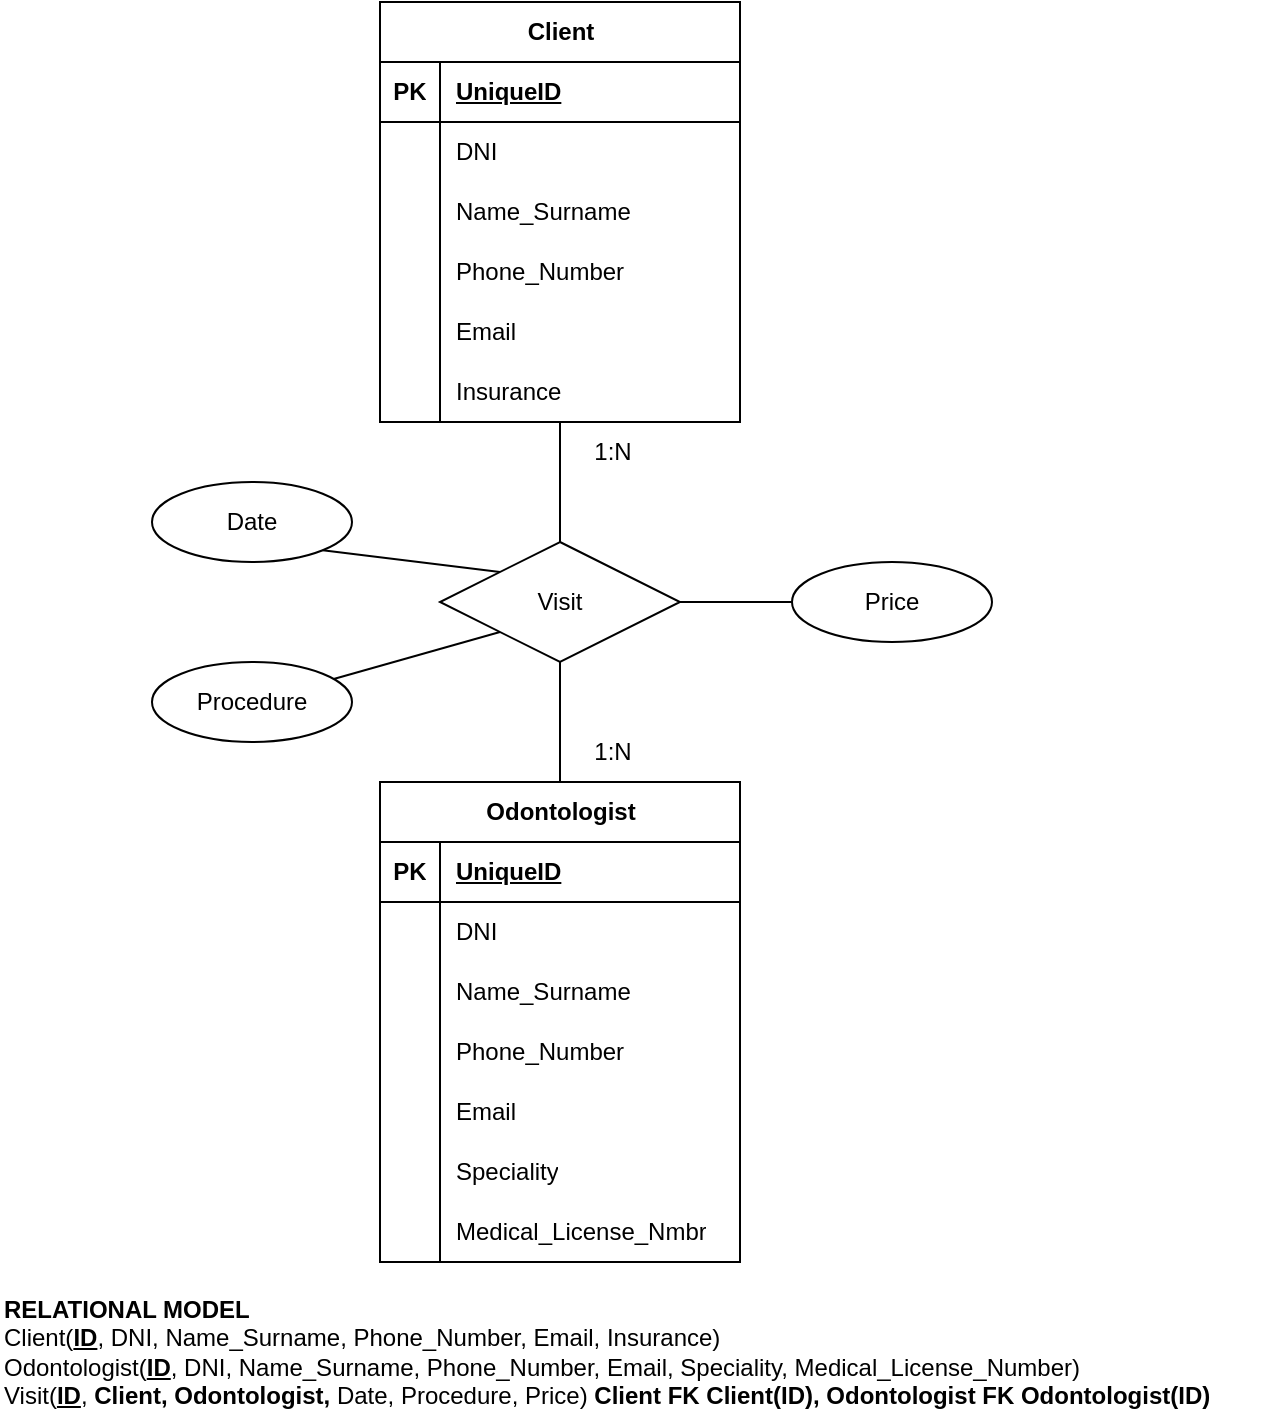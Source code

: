 <mxfile version="21.1.9" type="github">
  <diagram name="Página-1" id="HvQ973Fkniyyo7h4LCcu">
    <mxGraphModel dx="1562" dy="865" grid="1" gridSize="10" guides="1" tooltips="1" connect="1" arrows="1" fold="1" page="1" pageScale="1" pageWidth="827" pageHeight="1169" math="0" shadow="0">
      <root>
        <mxCell id="0" />
        <mxCell id="1" parent="0" />
        <mxCell id="6LcD9VzH8g1dHqIRVdPA-1" value="Client" style="shape=table;startSize=30;container=1;collapsible=1;childLayout=tableLayout;fixedRows=1;rowLines=0;fontStyle=1;align=center;resizeLast=1;html=1;" vertex="1" parent="1">
          <mxGeometry x="234" y="210" width="180" height="210" as="geometry" />
        </mxCell>
        <mxCell id="6LcD9VzH8g1dHqIRVdPA-2" value="" style="shape=tableRow;horizontal=0;startSize=0;swimlaneHead=0;swimlaneBody=0;fillColor=none;collapsible=0;dropTarget=0;points=[[0,0.5],[1,0.5]];portConstraint=eastwest;top=0;left=0;right=0;bottom=1;" vertex="1" parent="6LcD9VzH8g1dHqIRVdPA-1">
          <mxGeometry y="30" width="180" height="30" as="geometry" />
        </mxCell>
        <mxCell id="6LcD9VzH8g1dHqIRVdPA-3" value="PK" style="shape=partialRectangle;connectable=0;fillColor=none;top=0;left=0;bottom=0;right=0;fontStyle=1;overflow=hidden;whiteSpace=wrap;html=1;" vertex="1" parent="6LcD9VzH8g1dHqIRVdPA-2">
          <mxGeometry width="30" height="30" as="geometry">
            <mxRectangle width="30" height="30" as="alternateBounds" />
          </mxGeometry>
        </mxCell>
        <mxCell id="6LcD9VzH8g1dHqIRVdPA-4" value="UniqueID" style="shape=partialRectangle;connectable=0;fillColor=none;top=0;left=0;bottom=0;right=0;align=left;spacingLeft=6;fontStyle=5;overflow=hidden;whiteSpace=wrap;html=1;" vertex="1" parent="6LcD9VzH8g1dHqIRVdPA-2">
          <mxGeometry x="30" width="150" height="30" as="geometry">
            <mxRectangle width="150" height="30" as="alternateBounds" />
          </mxGeometry>
        </mxCell>
        <mxCell id="6LcD9VzH8g1dHqIRVdPA-5" value="" style="shape=tableRow;horizontal=0;startSize=0;swimlaneHead=0;swimlaneBody=0;fillColor=none;collapsible=0;dropTarget=0;points=[[0,0.5],[1,0.5]];portConstraint=eastwest;top=0;left=0;right=0;bottom=0;" vertex="1" parent="6LcD9VzH8g1dHqIRVdPA-1">
          <mxGeometry y="60" width="180" height="30" as="geometry" />
        </mxCell>
        <mxCell id="6LcD9VzH8g1dHqIRVdPA-6" value="" style="shape=partialRectangle;connectable=0;fillColor=none;top=0;left=0;bottom=0;right=0;editable=1;overflow=hidden;whiteSpace=wrap;html=1;" vertex="1" parent="6LcD9VzH8g1dHqIRVdPA-5">
          <mxGeometry width="30" height="30" as="geometry">
            <mxRectangle width="30" height="30" as="alternateBounds" />
          </mxGeometry>
        </mxCell>
        <mxCell id="6LcD9VzH8g1dHqIRVdPA-7" value="DNI" style="shape=partialRectangle;connectable=0;fillColor=none;top=0;left=0;bottom=0;right=0;align=left;spacingLeft=6;overflow=hidden;whiteSpace=wrap;html=1;" vertex="1" parent="6LcD9VzH8g1dHqIRVdPA-5">
          <mxGeometry x="30" width="150" height="30" as="geometry">
            <mxRectangle width="150" height="30" as="alternateBounds" />
          </mxGeometry>
        </mxCell>
        <mxCell id="6LcD9VzH8g1dHqIRVdPA-8" value="" style="shape=tableRow;horizontal=0;startSize=0;swimlaneHead=0;swimlaneBody=0;fillColor=none;collapsible=0;dropTarget=0;points=[[0,0.5],[1,0.5]];portConstraint=eastwest;top=0;left=0;right=0;bottom=0;" vertex="1" parent="6LcD9VzH8g1dHqIRVdPA-1">
          <mxGeometry y="90" width="180" height="30" as="geometry" />
        </mxCell>
        <mxCell id="6LcD9VzH8g1dHqIRVdPA-9" value="" style="shape=partialRectangle;connectable=0;fillColor=none;top=0;left=0;bottom=0;right=0;editable=1;overflow=hidden;whiteSpace=wrap;html=1;" vertex="1" parent="6LcD9VzH8g1dHqIRVdPA-8">
          <mxGeometry width="30" height="30" as="geometry">
            <mxRectangle width="30" height="30" as="alternateBounds" />
          </mxGeometry>
        </mxCell>
        <mxCell id="6LcD9VzH8g1dHqIRVdPA-10" value="Name_Surname" style="shape=partialRectangle;connectable=0;fillColor=none;top=0;left=0;bottom=0;right=0;align=left;spacingLeft=6;overflow=hidden;whiteSpace=wrap;html=1;" vertex="1" parent="6LcD9VzH8g1dHqIRVdPA-8">
          <mxGeometry x="30" width="150" height="30" as="geometry">
            <mxRectangle width="150" height="30" as="alternateBounds" />
          </mxGeometry>
        </mxCell>
        <mxCell id="6LcD9VzH8g1dHqIRVdPA-33" value="" style="shape=tableRow;horizontal=0;startSize=0;swimlaneHead=0;swimlaneBody=0;fillColor=none;collapsible=0;dropTarget=0;points=[[0,0.5],[1,0.5]];portConstraint=eastwest;top=0;left=0;right=0;bottom=0;" vertex="1" parent="6LcD9VzH8g1dHqIRVdPA-1">
          <mxGeometry y="120" width="180" height="30" as="geometry" />
        </mxCell>
        <mxCell id="6LcD9VzH8g1dHqIRVdPA-34" value="" style="shape=partialRectangle;connectable=0;fillColor=none;top=0;left=0;bottom=0;right=0;editable=1;overflow=hidden;whiteSpace=wrap;html=1;" vertex="1" parent="6LcD9VzH8g1dHqIRVdPA-33">
          <mxGeometry width="30" height="30" as="geometry">
            <mxRectangle width="30" height="30" as="alternateBounds" />
          </mxGeometry>
        </mxCell>
        <mxCell id="6LcD9VzH8g1dHqIRVdPA-35" value="Phone_Number" style="shape=partialRectangle;connectable=0;fillColor=none;top=0;left=0;bottom=0;right=0;align=left;spacingLeft=6;overflow=hidden;whiteSpace=wrap;html=1;" vertex="1" parent="6LcD9VzH8g1dHqIRVdPA-33">
          <mxGeometry x="30" width="150" height="30" as="geometry">
            <mxRectangle width="150" height="30" as="alternateBounds" />
          </mxGeometry>
        </mxCell>
        <mxCell id="6LcD9VzH8g1dHqIRVdPA-39" value="" style="shape=tableRow;horizontal=0;startSize=0;swimlaneHead=0;swimlaneBody=0;fillColor=none;collapsible=0;dropTarget=0;points=[[0,0.5],[1,0.5]];portConstraint=eastwest;top=0;left=0;right=0;bottom=0;" vertex="1" parent="6LcD9VzH8g1dHqIRVdPA-1">
          <mxGeometry y="150" width="180" height="30" as="geometry" />
        </mxCell>
        <mxCell id="6LcD9VzH8g1dHqIRVdPA-40" value="" style="shape=partialRectangle;connectable=0;fillColor=none;top=0;left=0;bottom=0;right=0;editable=1;overflow=hidden;whiteSpace=wrap;html=1;" vertex="1" parent="6LcD9VzH8g1dHqIRVdPA-39">
          <mxGeometry width="30" height="30" as="geometry">
            <mxRectangle width="30" height="30" as="alternateBounds" />
          </mxGeometry>
        </mxCell>
        <mxCell id="6LcD9VzH8g1dHqIRVdPA-41" value="Email" style="shape=partialRectangle;connectable=0;fillColor=none;top=0;left=0;bottom=0;right=0;align=left;spacingLeft=6;overflow=hidden;whiteSpace=wrap;html=1;" vertex="1" parent="6LcD9VzH8g1dHqIRVdPA-39">
          <mxGeometry x="30" width="150" height="30" as="geometry">
            <mxRectangle width="150" height="30" as="alternateBounds" />
          </mxGeometry>
        </mxCell>
        <mxCell id="6LcD9VzH8g1dHqIRVdPA-11" value="" style="shape=tableRow;horizontal=0;startSize=0;swimlaneHead=0;swimlaneBody=0;fillColor=none;collapsible=0;dropTarget=0;points=[[0,0.5],[1,0.5]];portConstraint=eastwest;top=0;left=0;right=0;bottom=0;" vertex="1" parent="6LcD9VzH8g1dHqIRVdPA-1">
          <mxGeometry y="180" width="180" height="30" as="geometry" />
        </mxCell>
        <mxCell id="6LcD9VzH8g1dHqIRVdPA-12" value="" style="shape=partialRectangle;connectable=0;fillColor=none;top=0;left=0;bottom=0;right=0;editable=1;overflow=hidden;whiteSpace=wrap;html=1;" vertex="1" parent="6LcD9VzH8g1dHqIRVdPA-11">
          <mxGeometry width="30" height="30" as="geometry">
            <mxRectangle width="30" height="30" as="alternateBounds" />
          </mxGeometry>
        </mxCell>
        <mxCell id="6LcD9VzH8g1dHqIRVdPA-13" value="Insurance" style="shape=partialRectangle;connectable=0;fillColor=none;top=0;left=0;bottom=0;right=0;align=left;spacingLeft=6;overflow=hidden;whiteSpace=wrap;html=1;" vertex="1" parent="6LcD9VzH8g1dHqIRVdPA-11">
          <mxGeometry x="30" width="150" height="30" as="geometry">
            <mxRectangle width="150" height="30" as="alternateBounds" />
          </mxGeometry>
        </mxCell>
        <mxCell id="6LcD9VzH8g1dHqIRVdPA-14" value="Odontologist" style="shape=table;startSize=30;container=1;collapsible=1;childLayout=tableLayout;fixedRows=1;rowLines=0;fontStyle=1;align=center;resizeLast=1;html=1;" vertex="1" parent="1">
          <mxGeometry x="234" y="600" width="180" height="240" as="geometry" />
        </mxCell>
        <mxCell id="6LcD9VzH8g1dHqIRVdPA-15" value="" style="shape=tableRow;horizontal=0;startSize=0;swimlaneHead=0;swimlaneBody=0;fillColor=none;collapsible=0;dropTarget=0;points=[[0,0.5],[1,0.5]];portConstraint=eastwest;top=0;left=0;right=0;bottom=1;" vertex="1" parent="6LcD9VzH8g1dHqIRVdPA-14">
          <mxGeometry y="30" width="180" height="30" as="geometry" />
        </mxCell>
        <mxCell id="6LcD9VzH8g1dHqIRVdPA-16" value="PK" style="shape=partialRectangle;connectable=0;fillColor=none;top=0;left=0;bottom=0;right=0;fontStyle=1;overflow=hidden;whiteSpace=wrap;html=1;" vertex="1" parent="6LcD9VzH8g1dHqIRVdPA-15">
          <mxGeometry width="30" height="30" as="geometry">
            <mxRectangle width="30" height="30" as="alternateBounds" />
          </mxGeometry>
        </mxCell>
        <mxCell id="6LcD9VzH8g1dHqIRVdPA-17" value="UniqueID" style="shape=partialRectangle;connectable=0;fillColor=none;top=0;left=0;bottom=0;right=0;align=left;spacingLeft=6;fontStyle=5;overflow=hidden;whiteSpace=wrap;html=1;" vertex="1" parent="6LcD9VzH8g1dHqIRVdPA-15">
          <mxGeometry x="30" width="150" height="30" as="geometry">
            <mxRectangle width="150" height="30" as="alternateBounds" />
          </mxGeometry>
        </mxCell>
        <mxCell id="6LcD9VzH8g1dHqIRVdPA-18" value="" style="shape=tableRow;horizontal=0;startSize=0;swimlaneHead=0;swimlaneBody=0;fillColor=none;collapsible=0;dropTarget=0;points=[[0,0.5],[1,0.5]];portConstraint=eastwest;top=0;left=0;right=0;bottom=0;" vertex="1" parent="6LcD9VzH8g1dHqIRVdPA-14">
          <mxGeometry y="60" width="180" height="30" as="geometry" />
        </mxCell>
        <mxCell id="6LcD9VzH8g1dHqIRVdPA-19" value="" style="shape=partialRectangle;connectable=0;fillColor=none;top=0;left=0;bottom=0;right=0;editable=1;overflow=hidden;whiteSpace=wrap;html=1;" vertex="1" parent="6LcD9VzH8g1dHqIRVdPA-18">
          <mxGeometry width="30" height="30" as="geometry">
            <mxRectangle width="30" height="30" as="alternateBounds" />
          </mxGeometry>
        </mxCell>
        <mxCell id="6LcD9VzH8g1dHqIRVdPA-20" value="DNI" style="shape=partialRectangle;connectable=0;fillColor=none;top=0;left=0;bottom=0;right=0;align=left;spacingLeft=6;overflow=hidden;whiteSpace=wrap;html=1;" vertex="1" parent="6LcD9VzH8g1dHqIRVdPA-18">
          <mxGeometry x="30" width="150" height="30" as="geometry">
            <mxRectangle width="150" height="30" as="alternateBounds" />
          </mxGeometry>
        </mxCell>
        <mxCell id="6LcD9VzH8g1dHqIRVdPA-21" value="" style="shape=tableRow;horizontal=0;startSize=0;swimlaneHead=0;swimlaneBody=0;fillColor=none;collapsible=0;dropTarget=0;points=[[0,0.5],[1,0.5]];portConstraint=eastwest;top=0;left=0;right=0;bottom=0;" vertex="1" parent="6LcD9VzH8g1dHqIRVdPA-14">
          <mxGeometry y="90" width="180" height="30" as="geometry" />
        </mxCell>
        <mxCell id="6LcD9VzH8g1dHqIRVdPA-22" value="" style="shape=partialRectangle;connectable=0;fillColor=none;top=0;left=0;bottom=0;right=0;editable=1;overflow=hidden;whiteSpace=wrap;html=1;" vertex="1" parent="6LcD9VzH8g1dHqIRVdPA-21">
          <mxGeometry width="30" height="30" as="geometry">
            <mxRectangle width="30" height="30" as="alternateBounds" />
          </mxGeometry>
        </mxCell>
        <mxCell id="6LcD9VzH8g1dHqIRVdPA-23" value="Name_Surname" style="shape=partialRectangle;connectable=0;fillColor=none;top=0;left=0;bottom=0;right=0;align=left;spacingLeft=6;overflow=hidden;whiteSpace=wrap;html=1;" vertex="1" parent="6LcD9VzH8g1dHqIRVdPA-21">
          <mxGeometry x="30" width="150" height="30" as="geometry">
            <mxRectangle width="150" height="30" as="alternateBounds" />
          </mxGeometry>
        </mxCell>
        <mxCell id="6LcD9VzH8g1dHqIRVdPA-36" value="" style="shape=tableRow;horizontal=0;startSize=0;swimlaneHead=0;swimlaneBody=0;fillColor=none;collapsible=0;dropTarget=0;points=[[0,0.5],[1,0.5]];portConstraint=eastwest;top=0;left=0;right=0;bottom=0;" vertex="1" parent="6LcD9VzH8g1dHqIRVdPA-14">
          <mxGeometry y="120" width="180" height="30" as="geometry" />
        </mxCell>
        <mxCell id="6LcD9VzH8g1dHqIRVdPA-37" value="" style="shape=partialRectangle;connectable=0;fillColor=none;top=0;left=0;bottom=0;right=0;editable=1;overflow=hidden;whiteSpace=wrap;html=1;" vertex="1" parent="6LcD9VzH8g1dHqIRVdPA-36">
          <mxGeometry width="30" height="30" as="geometry">
            <mxRectangle width="30" height="30" as="alternateBounds" />
          </mxGeometry>
        </mxCell>
        <mxCell id="6LcD9VzH8g1dHqIRVdPA-38" value="Phone_Number" style="shape=partialRectangle;connectable=0;fillColor=none;top=0;left=0;bottom=0;right=0;align=left;spacingLeft=6;overflow=hidden;whiteSpace=wrap;html=1;" vertex="1" parent="6LcD9VzH8g1dHqIRVdPA-36">
          <mxGeometry x="30" width="150" height="30" as="geometry">
            <mxRectangle width="150" height="30" as="alternateBounds" />
          </mxGeometry>
        </mxCell>
        <mxCell id="6LcD9VzH8g1dHqIRVdPA-30" value="" style="shape=tableRow;horizontal=0;startSize=0;swimlaneHead=0;swimlaneBody=0;fillColor=none;collapsible=0;dropTarget=0;points=[[0,0.5],[1,0.5]];portConstraint=eastwest;top=0;left=0;right=0;bottom=0;" vertex="1" parent="6LcD9VzH8g1dHqIRVdPA-14">
          <mxGeometry y="150" width="180" height="30" as="geometry" />
        </mxCell>
        <mxCell id="6LcD9VzH8g1dHqIRVdPA-31" value="" style="shape=partialRectangle;connectable=0;fillColor=none;top=0;left=0;bottom=0;right=0;editable=1;overflow=hidden;whiteSpace=wrap;html=1;" vertex="1" parent="6LcD9VzH8g1dHqIRVdPA-30">
          <mxGeometry width="30" height="30" as="geometry">
            <mxRectangle width="30" height="30" as="alternateBounds" />
          </mxGeometry>
        </mxCell>
        <mxCell id="6LcD9VzH8g1dHqIRVdPA-32" value="Email" style="shape=partialRectangle;connectable=0;fillColor=none;top=0;left=0;bottom=0;right=0;align=left;spacingLeft=6;overflow=hidden;whiteSpace=wrap;html=1;" vertex="1" parent="6LcD9VzH8g1dHqIRVdPA-30">
          <mxGeometry x="30" width="150" height="30" as="geometry">
            <mxRectangle width="150" height="30" as="alternateBounds" />
          </mxGeometry>
        </mxCell>
        <mxCell id="6LcD9VzH8g1dHqIRVdPA-24" value="" style="shape=tableRow;horizontal=0;startSize=0;swimlaneHead=0;swimlaneBody=0;fillColor=none;collapsible=0;dropTarget=0;points=[[0,0.5],[1,0.5]];portConstraint=eastwest;top=0;left=0;right=0;bottom=0;" vertex="1" parent="6LcD9VzH8g1dHqIRVdPA-14">
          <mxGeometry y="180" width="180" height="30" as="geometry" />
        </mxCell>
        <mxCell id="6LcD9VzH8g1dHqIRVdPA-25" value="" style="shape=partialRectangle;connectable=0;fillColor=none;top=0;left=0;bottom=0;right=0;editable=1;overflow=hidden;whiteSpace=wrap;html=1;" vertex="1" parent="6LcD9VzH8g1dHqIRVdPA-24">
          <mxGeometry width="30" height="30" as="geometry">
            <mxRectangle width="30" height="30" as="alternateBounds" />
          </mxGeometry>
        </mxCell>
        <mxCell id="6LcD9VzH8g1dHqIRVdPA-26" value="Speciality" style="shape=partialRectangle;connectable=0;fillColor=none;top=0;left=0;bottom=0;right=0;align=left;spacingLeft=6;overflow=hidden;whiteSpace=wrap;html=1;" vertex="1" parent="6LcD9VzH8g1dHqIRVdPA-24">
          <mxGeometry x="30" width="150" height="30" as="geometry">
            <mxRectangle width="150" height="30" as="alternateBounds" />
          </mxGeometry>
        </mxCell>
        <mxCell id="6LcD9VzH8g1dHqIRVdPA-27" value="" style="shape=tableRow;horizontal=0;startSize=0;swimlaneHead=0;swimlaneBody=0;fillColor=none;collapsible=0;dropTarget=0;points=[[0,0.5],[1,0.5]];portConstraint=eastwest;top=0;left=0;right=0;bottom=0;" vertex="1" parent="6LcD9VzH8g1dHqIRVdPA-14">
          <mxGeometry y="210" width="180" height="30" as="geometry" />
        </mxCell>
        <mxCell id="6LcD9VzH8g1dHqIRVdPA-28" value="" style="shape=partialRectangle;connectable=0;fillColor=none;top=0;left=0;bottom=0;right=0;editable=1;overflow=hidden;whiteSpace=wrap;html=1;" vertex="1" parent="6LcD9VzH8g1dHqIRVdPA-27">
          <mxGeometry width="30" height="30" as="geometry">
            <mxRectangle width="30" height="30" as="alternateBounds" />
          </mxGeometry>
        </mxCell>
        <mxCell id="6LcD9VzH8g1dHqIRVdPA-29" value="Medical_License_Nmbr" style="shape=partialRectangle;connectable=0;fillColor=none;top=0;left=0;bottom=0;right=0;align=left;spacingLeft=6;overflow=hidden;whiteSpace=wrap;html=1;" vertex="1" parent="6LcD9VzH8g1dHqIRVdPA-27">
          <mxGeometry x="30" width="150" height="30" as="geometry">
            <mxRectangle width="150" height="30" as="alternateBounds" />
          </mxGeometry>
        </mxCell>
        <mxCell id="6LcD9VzH8g1dHqIRVdPA-42" value="Visit" style="shape=rhombus;perimeter=rhombusPerimeter;whiteSpace=wrap;html=1;align=center;" vertex="1" parent="1">
          <mxGeometry x="264" y="480" width="120" height="60" as="geometry" />
        </mxCell>
        <mxCell id="6LcD9VzH8g1dHqIRVdPA-43" value="Date" style="ellipse;whiteSpace=wrap;html=1;align=center;" vertex="1" parent="1">
          <mxGeometry x="120" y="450" width="100" height="40" as="geometry" />
        </mxCell>
        <mxCell id="6LcD9VzH8g1dHqIRVdPA-44" value="Price" style="ellipse;whiteSpace=wrap;html=1;align=center;" vertex="1" parent="1">
          <mxGeometry x="440" y="490" width="100" height="40" as="geometry" />
        </mxCell>
        <mxCell id="6LcD9VzH8g1dHqIRVdPA-45" value="Procedure" style="ellipse;whiteSpace=wrap;html=1;align=center;" vertex="1" parent="1">
          <mxGeometry x="120" y="540" width="100" height="40" as="geometry" />
        </mxCell>
        <mxCell id="6LcD9VzH8g1dHqIRVdPA-46" value="" style="endArrow=none;html=1;rounded=0;entryX=0.5;entryY=1;entryDx=0;entryDy=0;exitX=0.5;exitY=0;exitDx=0;exitDy=0;" edge="1" parent="1" source="6LcD9VzH8g1dHqIRVdPA-14" target="6LcD9VzH8g1dHqIRVdPA-42">
          <mxGeometry relative="1" as="geometry">
            <mxPoint x="330" y="600" as="sourcePoint" />
            <mxPoint x="490" y="600" as="targetPoint" />
          </mxGeometry>
        </mxCell>
        <mxCell id="6LcD9VzH8g1dHqIRVdPA-47" value="" style="endArrow=none;html=1;rounded=0;entryX=0.5;entryY=0;entryDx=0;entryDy=0;" edge="1" parent="1" source="6LcD9VzH8g1dHqIRVdPA-11" target="6LcD9VzH8g1dHqIRVdPA-42">
          <mxGeometry relative="1" as="geometry">
            <mxPoint x="334" y="610" as="sourcePoint" />
            <mxPoint x="334" y="550" as="targetPoint" />
          </mxGeometry>
        </mxCell>
        <mxCell id="6LcD9VzH8g1dHqIRVdPA-48" value="" style="endArrow=none;html=1;rounded=0;entryX=1;entryY=0.5;entryDx=0;entryDy=0;exitX=0;exitY=0.5;exitDx=0;exitDy=0;" edge="1" parent="1" source="6LcD9VzH8g1dHqIRVdPA-44" target="6LcD9VzH8g1dHqIRVdPA-42">
          <mxGeometry relative="1" as="geometry">
            <mxPoint x="330" y="600" as="sourcePoint" />
            <mxPoint x="490" y="600" as="targetPoint" />
          </mxGeometry>
        </mxCell>
        <mxCell id="6LcD9VzH8g1dHqIRVdPA-49" value="" style="endArrow=none;html=1;rounded=0;entryX=0;entryY=1;entryDx=0;entryDy=0;" edge="1" parent="1" source="6LcD9VzH8g1dHqIRVdPA-45" target="6LcD9VzH8g1dHqIRVdPA-42">
          <mxGeometry relative="1" as="geometry">
            <mxPoint x="450" y="520" as="sourcePoint" />
            <mxPoint x="394" y="520" as="targetPoint" />
          </mxGeometry>
        </mxCell>
        <mxCell id="6LcD9VzH8g1dHqIRVdPA-50" value="" style="endArrow=none;html=1;rounded=0;entryX=1;entryY=1;entryDx=0;entryDy=0;exitX=0;exitY=0;exitDx=0;exitDy=0;" edge="1" parent="1" source="6LcD9VzH8g1dHqIRVdPA-42" target="6LcD9VzH8g1dHqIRVdPA-43">
          <mxGeometry relative="1" as="geometry">
            <mxPoint x="221" y="558" as="sourcePoint" />
            <mxPoint x="304" y="535" as="targetPoint" />
          </mxGeometry>
        </mxCell>
        <mxCell id="6LcD9VzH8g1dHqIRVdPA-51" value="&lt;b&gt;RELATIONAL MODEL&lt;/b&gt;&lt;br&gt;Client(&lt;b&gt;&lt;u&gt;ID&lt;/u&gt;&lt;/b&gt;, DNI, Name_Surname, Phone_Number, Email, Insurance)&lt;br&gt;Odontologist(&lt;b&gt;&lt;u&gt;ID&lt;/u&gt;&lt;/b&gt;, DNI, Name_Surname, Phone_Number, Email, Speciality, Medical_License_Number)&lt;br&gt;Visit(&lt;b&gt;&lt;u&gt;ID&lt;/u&gt;&lt;/b&gt;, &lt;b&gt;Client, Odontologist,&lt;/b&gt; Date, Procedure, Price) &lt;b&gt;Client FK Client(ID), Odontologist FK Odontologist(ID)&lt;/b&gt;" style="text;html=1;align=left;verticalAlign=middle;resizable=0;points=[];autosize=1;strokeColor=none;fillColor=none;" vertex="1" parent="1">
          <mxGeometry x="44" y="850" width="630" height="70" as="geometry" />
        </mxCell>
        <mxCell id="6LcD9VzH8g1dHqIRVdPA-52" value="1:N" style="text;html=1;align=center;verticalAlign=middle;resizable=0;points=[];autosize=1;strokeColor=none;fillColor=none;" vertex="1" parent="1">
          <mxGeometry x="330" y="420" width="40" height="30" as="geometry" />
        </mxCell>
        <mxCell id="6LcD9VzH8g1dHqIRVdPA-53" value="1:N" style="text;html=1;align=center;verticalAlign=middle;resizable=0;points=[];autosize=1;strokeColor=none;fillColor=none;" vertex="1" parent="1">
          <mxGeometry x="330" y="570" width="40" height="30" as="geometry" />
        </mxCell>
      </root>
    </mxGraphModel>
  </diagram>
</mxfile>
